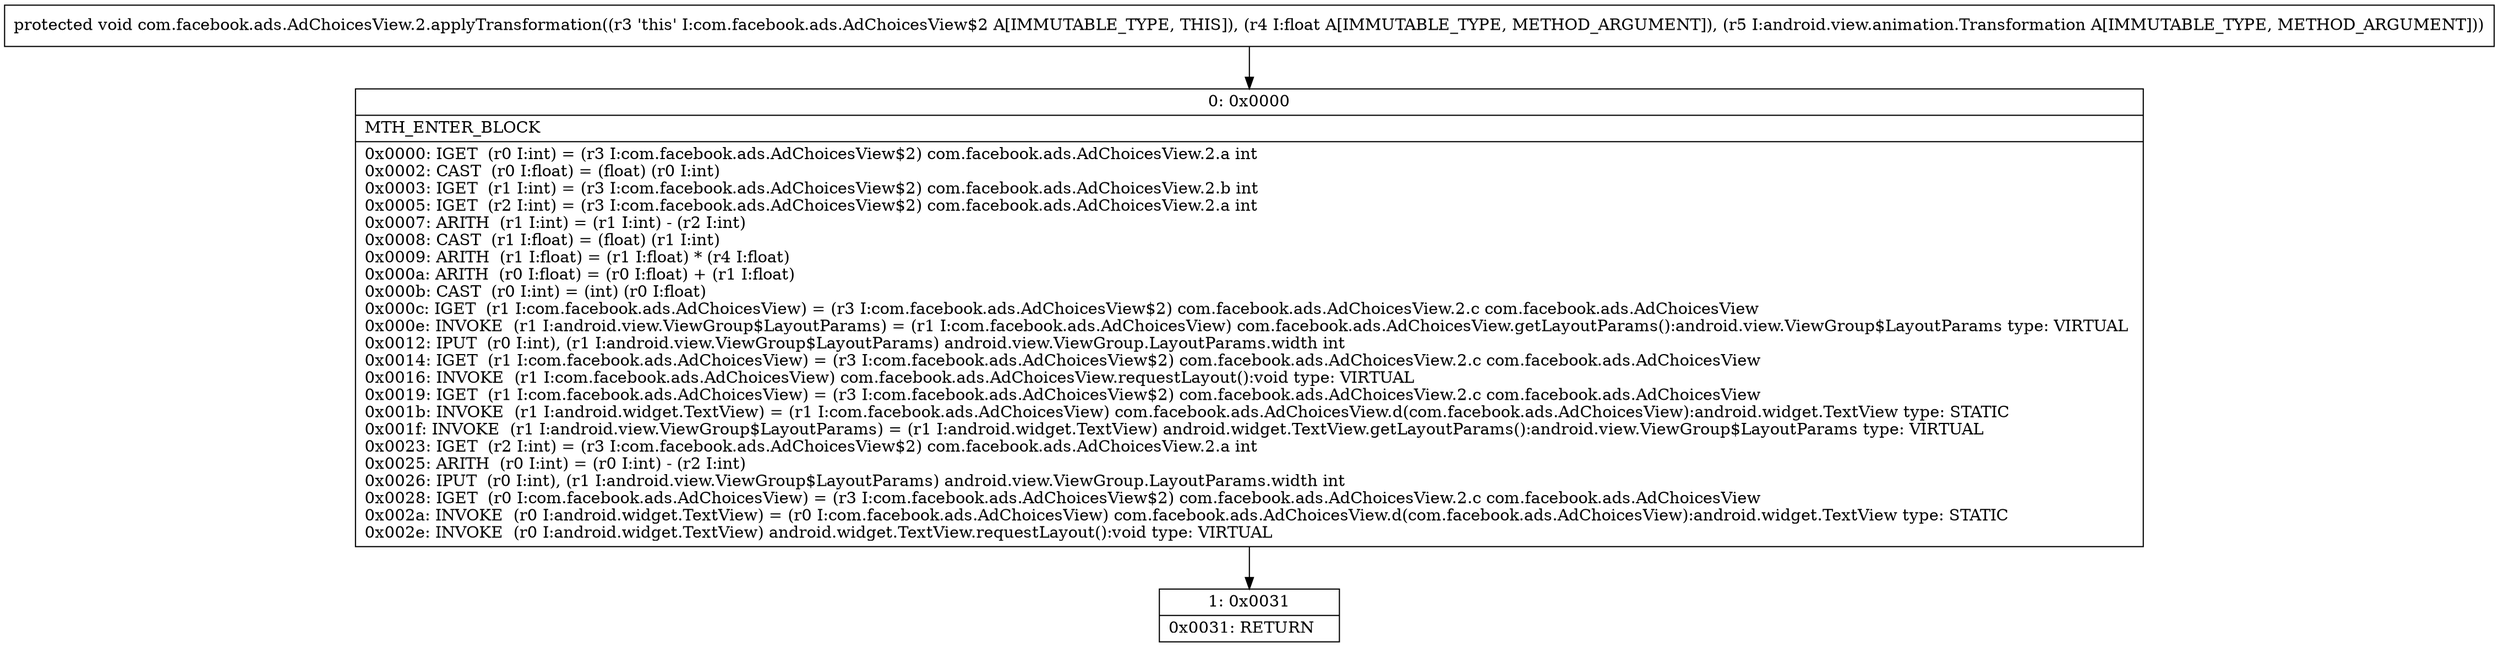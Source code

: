 digraph "CFG forcom.facebook.ads.AdChoicesView.2.applyTransformation(FLandroid\/view\/animation\/Transformation;)V" {
Node_0 [shape=record,label="{0\:\ 0x0000|MTH_ENTER_BLOCK\l|0x0000: IGET  (r0 I:int) = (r3 I:com.facebook.ads.AdChoicesView$2) com.facebook.ads.AdChoicesView.2.a int \l0x0002: CAST  (r0 I:float) = (float) (r0 I:int) \l0x0003: IGET  (r1 I:int) = (r3 I:com.facebook.ads.AdChoicesView$2) com.facebook.ads.AdChoicesView.2.b int \l0x0005: IGET  (r2 I:int) = (r3 I:com.facebook.ads.AdChoicesView$2) com.facebook.ads.AdChoicesView.2.a int \l0x0007: ARITH  (r1 I:int) = (r1 I:int) \- (r2 I:int) \l0x0008: CAST  (r1 I:float) = (float) (r1 I:int) \l0x0009: ARITH  (r1 I:float) = (r1 I:float) * (r4 I:float) \l0x000a: ARITH  (r0 I:float) = (r0 I:float) + (r1 I:float) \l0x000b: CAST  (r0 I:int) = (int) (r0 I:float) \l0x000c: IGET  (r1 I:com.facebook.ads.AdChoicesView) = (r3 I:com.facebook.ads.AdChoicesView$2) com.facebook.ads.AdChoicesView.2.c com.facebook.ads.AdChoicesView \l0x000e: INVOKE  (r1 I:android.view.ViewGroup$LayoutParams) = (r1 I:com.facebook.ads.AdChoicesView) com.facebook.ads.AdChoicesView.getLayoutParams():android.view.ViewGroup$LayoutParams type: VIRTUAL \l0x0012: IPUT  (r0 I:int), (r1 I:android.view.ViewGroup$LayoutParams) android.view.ViewGroup.LayoutParams.width int \l0x0014: IGET  (r1 I:com.facebook.ads.AdChoicesView) = (r3 I:com.facebook.ads.AdChoicesView$2) com.facebook.ads.AdChoicesView.2.c com.facebook.ads.AdChoicesView \l0x0016: INVOKE  (r1 I:com.facebook.ads.AdChoicesView) com.facebook.ads.AdChoicesView.requestLayout():void type: VIRTUAL \l0x0019: IGET  (r1 I:com.facebook.ads.AdChoicesView) = (r3 I:com.facebook.ads.AdChoicesView$2) com.facebook.ads.AdChoicesView.2.c com.facebook.ads.AdChoicesView \l0x001b: INVOKE  (r1 I:android.widget.TextView) = (r1 I:com.facebook.ads.AdChoicesView) com.facebook.ads.AdChoicesView.d(com.facebook.ads.AdChoicesView):android.widget.TextView type: STATIC \l0x001f: INVOKE  (r1 I:android.view.ViewGroup$LayoutParams) = (r1 I:android.widget.TextView) android.widget.TextView.getLayoutParams():android.view.ViewGroup$LayoutParams type: VIRTUAL \l0x0023: IGET  (r2 I:int) = (r3 I:com.facebook.ads.AdChoicesView$2) com.facebook.ads.AdChoicesView.2.a int \l0x0025: ARITH  (r0 I:int) = (r0 I:int) \- (r2 I:int) \l0x0026: IPUT  (r0 I:int), (r1 I:android.view.ViewGroup$LayoutParams) android.view.ViewGroup.LayoutParams.width int \l0x0028: IGET  (r0 I:com.facebook.ads.AdChoicesView) = (r3 I:com.facebook.ads.AdChoicesView$2) com.facebook.ads.AdChoicesView.2.c com.facebook.ads.AdChoicesView \l0x002a: INVOKE  (r0 I:android.widget.TextView) = (r0 I:com.facebook.ads.AdChoicesView) com.facebook.ads.AdChoicesView.d(com.facebook.ads.AdChoicesView):android.widget.TextView type: STATIC \l0x002e: INVOKE  (r0 I:android.widget.TextView) android.widget.TextView.requestLayout():void type: VIRTUAL \l}"];
Node_1 [shape=record,label="{1\:\ 0x0031|0x0031: RETURN   \l}"];
MethodNode[shape=record,label="{protected void com.facebook.ads.AdChoicesView.2.applyTransformation((r3 'this' I:com.facebook.ads.AdChoicesView$2 A[IMMUTABLE_TYPE, THIS]), (r4 I:float A[IMMUTABLE_TYPE, METHOD_ARGUMENT]), (r5 I:android.view.animation.Transformation A[IMMUTABLE_TYPE, METHOD_ARGUMENT])) }"];
MethodNode -> Node_0;
Node_0 -> Node_1;
}

